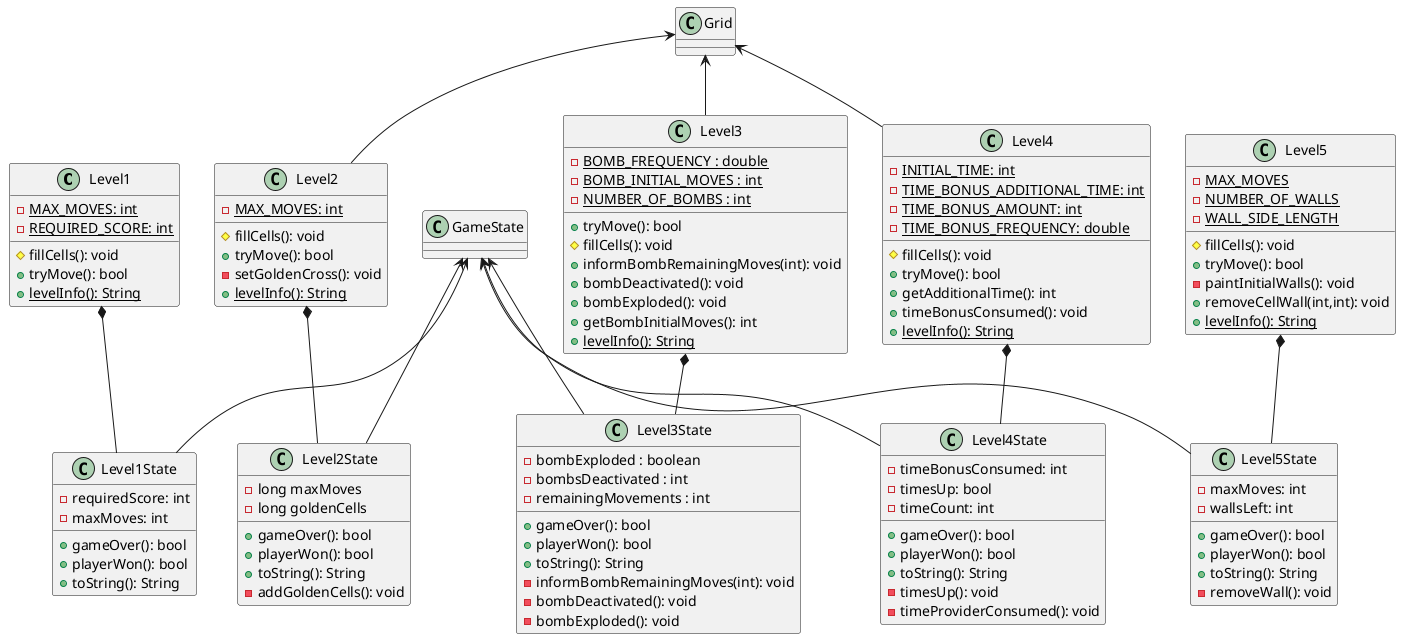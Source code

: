 @startuml

' --------------- LEVELS --------------- '

' Level1 '

class Level1{
 - {static} MAX_MOVES: int
 - {static} REQUIRED_SCORE: int
 # fillCells(): void
 + tryMove(): bool
 + {static} levelInfo(): String
}

Level1 *-- Level1State


' Level1State '

class Level1State{
 - requiredScore: int
 - maxMoves: int
 + gameOver(): bool
 + playerWon(): bool
 + toString(): String
}

GameState <-- Level1State


' Level2 '

class Level2{
 - {static} MAX_MOVES: int
 # fillCells(): void
 + tryMove(): bool
 - setGoldenCross(): void
 + {static} levelInfo(): String
}

Grid <-- Level2
Level2 *-- Level2State


' Level2State '

class Level2State{
 - long maxMoves
 - long goldenCells
 + gameOver(): bool
 + playerWon(): bool
 + toString(): String
 - addGoldenCells(): void
}

GameState <-- Level2State


' Level3 '

class Level3 {
  - {static} BOMB_FREQUENCY : double
  - {static} BOMB_INITIAL_MOVES : int
  - {static} NUMBER_OF_BOMBS : int
  + tryMove(): bool
  # fillCells(): void
  + informBombRemainingMoves(int): void
  + bombDeactivated(): void
  + bombExploded(): void
  + getBombInitialMoves(): int
  + {static} levelInfo(): String
}

Grid <-- Level3
Level3 *-- Level3State


' Level3State'

class Level3State {
  - bombExploded : boolean
  - bombsDeactivated : int
  - remainingMovements : int
  + gameOver(): bool
  + playerWon(): bool
  + toString(): String
  - informBombRemainingMoves(int): void
  - bombDeactivated(): void
  - bombExploded(): void
}

GameState <-- Level3State


' Level4 '

class Level4{
 - {static} INITIAL_TIME: int
 - {static} TIME_BONUS_ADDITIONAL_TIME: int
 - {static} TIME_BONUS_AMOUNT: int
 - {static} TIME_BONUS_FREQUENCY: double
 # fillCells(): void
 + tryMove(): bool
 + getAdditionalTime(): int
 + timeBonusConsumed(): void
 + {static} levelInfo(): String
}

Grid <-- Level4
Level4 *-- Level4State


' Level4State '

class Level4State{
 - timeBonusConsumed: int
 - timesUp: bool
 - timeCount: int
 + gameOver(): bool
 + playerWon(): bool
 + toString(): String
 - timesUp(): void
 - timeProviderConsumed(): void
}

GameState <-- Level4State


' Level5 '

class Level5{
 - {static} MAX_MOVES
 - {static} NUMBER_OF_WALLS
 - {static} WALL_SIDE_LENGTH
 # fillCells(): void
 + tryMove(): bool
 - paintInitialWalls(): void
 + removeCellWall(int,int): void
 + {static} levelInfo(): String
}

Level5 *-- Level5State


' Level5State '

class Level5State{
 - maxMoves: int
 - wallsLeft: int
 + gameOver(): bool
 + playerWon(): bool
 + toString(): String
 - removeWall(): void
}

GameState <-- Level5State

@enduml